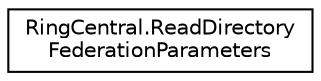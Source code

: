 digraph "Graphical Class Hierarchy"
{
 // LATEX_PDF_SIZE
  edge [fontname="Helvetica",fontsize="10",labelfontname="Helvetica",labelfontsize="10"];
  node [fontname="Helvetica",fontsize="10",shape=record];
  rankdir="LR";
  Node0 [label="RingCentral.ReadDirectory\lFederationParameters",height=0.2,width=0.4,color="black", fillcolor="white", style="filled",URL="$classRingCentral_1_1ReadDirectoryFederationParameters.html",tooltip="Query parameters for operation readDirectoryFederation"];
}
